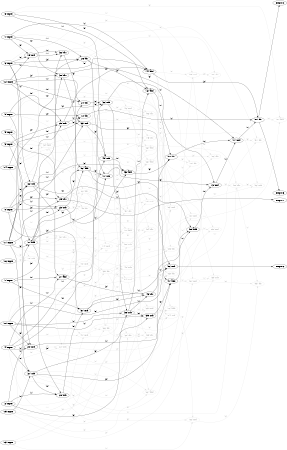 digraph NeuralNetwork {
rankdir=LR;
size="4,3";
center = true;
node0 [label="(0) Input", color=black, labelfontcolor=black, fontcolor=black];
node1 [label="(1) Input", color=black, labelfontcolor=black, fontcolor=black];
node2 [label="(2) Input", color=black, labelfontcolor=black, fontcolor=black];
node3 [label="(3) Input", color=black, labelfontcolor=black, fontcolor=black];
node4 [label="(4) Input", color=black, labelfontcolor=black, fontcolor=black];
node5 [label="(5) Input", color=black, labelfontcolor=black, fontcolor=black];
node6 [label="(6) Input", color=black, labelfontcolor=black, fontcolor=black];
node7 [label="(7) Input", color=black, labelfontcolor=black, fontcolor=black];
node8 [label="(8) Input", color=black, labelfontcolor=black, fontcolor=black];
node9 [label="(9) Input", color=black, labelfontcolor=black, fontcolor=black];
node10 [label="(10) Input", color=black, labelfontcolor=black, fontcolor=black];
node11 [label="(11) Input", color=black, labelfontcolor=black, fontcolor=black];
node12 [label="(12) Input", color=black, labelfontcolor=black, fontcolor=black];
node13 [label="(13) Input", color=black, labelfontcolor=black, fontcolor=black];
node14 [label="(14) Input", color=black, labelfontcolor=black, fontcolor=black];
node15 [label="(15) Input", color=black, labelfontcolor=black, fontcolor=black];
node16 [label="(16) Input", color=black, labelfontcolor=black, fontcolor=black];
node17 [label="(17) add", color=black, labelfontcolor=black, fontcolor=black];
node11 -> node17 [label=" (0)", labelfontcolor=black, fontcolor=black, bold=true, color=black];
node2 -> node17 [label=" (1)", labelfontcolor=black, fontcolor=black, bold=true, color=black];
node6 -> node17 [label=" (2)", labelfontcolor=black, fontcolor=black, bold=true, color=black];
node18 [label="(18) sub", color=lightgrey, labelfontcolor=lightgrey, fontcolor=lightgrey];
node16 -> node18 [label=" (0)", labelfontcolor=lightgrey, fontcolor=lightgrey, bold=true, color=lightgrey];
node0 -> node18 [label=" (1)", labelfontcolor=lightgrey, fontcolor=lightgrey, bold=true, color=lightgrey];
node11 -> node18 [label=" (2)", labelfontcolor=lightgrey, fontcolor=lightgrey, bold=true, color=lightgrey];
node19 [label="(19) mul", color=black, labelfontcolor=black, fontcolor=black];
node6 -> node19 [label=" (0)", labelfontcolor=black, fontcolor=black, bold=true, color=black];
node12 -> node19 [label=" (1)", labelfontcolor=black, fontcolor=black, bold=true, color=black];
node1 -> node19 [label=" (2)", labelfontcolor=black, fontcolor=black, bold=true, color=black];
node20 [label="(20) mul", color=black, labelfontcolor=black, fontcolor=black];
node9 -> node20 [label=" (0)", labelfontcolor=black, fontcolor=black, bold=true, color=black];
node4 -> node20 [label=" (1)", labelfontcolor=black, fontcolor=black, bold=true, color=black];
node10 -> node20 [label=" (2)", labelfontcolor=black, fontcolor=black, bold=true, color=black];
node21 [label="(21) sub", color=black, labelfontcolor=black, fontcolor=black];
node4 -> node21 [label=" (0)", labelfontcolor=black, fontcolor=black, bold=true, color=black];
node15 -> node21 [label=" (1)", labelfontcolor=black, fontcolor=black, bold=true, color=black];
node11 -> node21 [label=" (2)", labelfontcolor=black, fontcolor=black, bold=true, color=black];
node22 [label="(22) sub", color=black, labelfontcolor=black, fontcolor=black];
node0 -> node22 [label=" (0)", labelfontcolor=black, fontcolor=black, bold=true, color=black];
node6 -> node22 [label=" (1)", labelfontcolor=black, fontcolor=black, bold=true, color=black];
node11 -> node22 [label=" (2)", labelfontcolor=black, fontcolor=black, bold=true, color=black];
node23 [label="(23) sub", color=black, labelfontcolor=black, fontcolor=black];
node17 -> node23 [label=" (0)", labelfontcolor=black, fontcolor=black, bold=true, color=black];
node3 -> node23 [label=" (1)", labelfontcolor=black, fontcolor=black, bold=true, color=black];
node0 -> node23 [label=" (2)", labelfontcolor=black, fontcolor=black, bold=true, color=black];
node24 [label="(24) div", color=black, labelfontcolor=black, fontcolor=black];
node12 -> node24 [label=" (0)", labelfontcolor=black, fontcolor=black, bold=true, color=black];
node12 -> node24 [label=" (1)", labelfontcolor=black, fontcolor=black, bold=true, color=black];
node23 -> node24 [label=" (2)", labelfontcolor=black, fontcolor=black, bold=true, color=black];
node25 [label="(25) div", color=black, labelfontcolor=black, fontcolor=black];
node5 -> node25 [label=" (0)", labelfontcolor=black, fontcolor=black, bold=true, color=black];
node11 -> node25 [label=" (1)", labelfontcolor=black, fontcolor=black, bold=true, color=black];
node0 -> node25 [label=" (2)", labelfontcolor=black, fontcolor=black, bold=true, color=black];
node26 [label="(26) div", color=black, labelfontcolor=black, fontcolor=black];
node11 -> node26 [label=" (0)", labelfontcolor=black, fontcolor=black, bold=true, color=black];
node1 -> node26 [label=" (1)", labelfontcolor=black, fontcolor=black, bold=true, color=black];
node6 -> node26 [label=" (2)", labelfontcolor=black, fontcolor=black, bold=true, color=black];
node27 [label="(27) add", color=black, labelfontcolor=black, fontcolor=black];
node7 -> node27 [label=" (0)", labelfontcolor=black, fontcolor=black, bold=true, color=black];
node4 -> node27 [label=" (1)", labelfontcolor=black, fontcolor=black, bold=true, color=black];
node22 -> node27 [label=" (2)", labelfontcolor=black, fontcolor=black, bold=true, color=black];
node28 [label="(28) sub", color=black, labelfontcolor=black, fontcolor=black];
node21 -> node28 [label=" (0)", labelfontcolor=black, fontcolor=black, bold=true, color=black];
node2 -> node28 [label=" (1)", labelfontcolor=black, fontcolor=black, bold=true, color=black];
node17 -> node28 [label=" (2)", labelfontcolor=black, fontcolor=black, bold=true, color=black];
node29 [label="(29) sub", color=black, labelfontcolor=black, fontcolor=black];
node12 -> node29 [label=" (0)", labelfontcolor=black, fontcolor=black, bold=true, color=black];
node22 -> node29 [label=" (1)", labelfontcolor=black, fontcolor=black, bold=true, color=black];
node3 -> node29 [label=" (2)", labelfontcolor=black, fontcolor=black, bold=true, color=black];
node30 [label="(30) div", color=black, labelfontcolor=black, fontcolor=black];
node1 -> node30 [label=" (0)", labelfontcolor=black, fontcolor=black, bold=true, color=black];
node17 -> node30 [label=" (1)", labelfontcolor=black, fontcolor=black, bold=true, color=black];
node12 -> node30 [label=" (2)", labelfontcolor=black, fontcolor=black, bold=true, color=black];
node31 [label="(31) mul", color=black, labelfontcolor=black, fontcolor=black];
node28 -> node31 [label=" (0)", labelfontcolor=black, fontcolor=black, bold=true, color=black];
node7 -> node31 [label=" (1)", labelfontcolor=black, fontcolor=black, bold=true, color=black];
node0 -> node31 [label=" (2)", labelfontcolor=black, fontcolor=black, bold=true, color=black];
node32 [label="(32) div", color=black, labelfontcolor=black, fontcolor=black];
node19 -> node32 [label=" (0)", labelfontcolor=black, fontcolor=black, bold=true, color=black];
node19 -> node32 [label=" (1)", labelfontcolor=black, fontcolor=black, bold=true, color=black];
node7 -> node32 [label=" (2)", labelfontcolor=black, fontcolor=black, bold=true, color=black];
node33 [label="(33) sub", color=black, labelfontcolor=black, fontcolor=black];
node29 -> node33 [label=" (0)", labelfontcolor=black, fontcolor=black, bold=true, color=black];
node11 -> node33 [label=" (1)", labelfontcolor=black, fontcolor=black, bold=true, color=black];
node32 -> node33 [label=" (2)", labelfontcolor=black, fontcolor=black, bold=true, color=black];
node34 [label="(34) add", color=lightgrey, labelfontcolor=lightgrey, fontcolor=lightgrey];
node5 -> node34 [label=" (0)", labelfontcolor=lightgrey, fontcolor=lightgrey, bold=true, color=lightgrey];
node3 -> node34 [label=" (1)", labelfontcolor=lightgrey, fontcolor=lightgrey, bold=true, color=lightgrey];
node14 -> node34 [label=" (2)", labelfontcolor=lightgrey, fontcolor=lightgrey, bold=true, color=lightgrey];
node35 [label="(35) div", color=lightgrey, labelfontcolor=lightgrey, fontcolor=lightgrey];
node17 -> node35 [label=" (0)", labelfontcolor=lightgrey, fontcolor=lightgrey, bold=true, color=lightgrey];
node17 -> node35 [label=" (1)", labelfontcolor=lightgrey, fontcolor=lightgrey, bold=true, color=lightgrey];
node31 -> node35 [label=" (2)", labelfontcolor=lightgrey, fontcolor=lightgrey, bold=true, color=lightgrey];
node36 [label="(36) sub", color=black, labelfontcolor=black, fontcolor=black];
node24 -> node36 [label=" (0)", labelfontcolor=black, fontcolor=black, bold=true, color=black];
node4 -> node36 [label=" (1)", labelfontcolor=black, fontcolor=black, bold=true, color=black];
node9 -> node36 [label=" (2)", labelfontcolor=black, fontcolor=black, bold=true, color=black];
node37 [label="(37) div", color=lightgrey, labelfontcolor=lightgrey, fontcolor=lightgrey];
node17 -> node37 [label=" (0)", labelfontcolor=lightgrey, fontcolor=lightgrey, bold=true, color=lightgrey];
node14 -> node37 [label=" (1)", labelfontcolor=lightgrey, fontcolor=lightgrey, bold=true, color=lightgrey];
node17 -> node37 [label=" (2)", labelfontcolor=lightgrey, fontcolor=lightgrey, bold=true, color=lightgrey];
node38 [label="(38) sub", color=black, labelfontcolor=black, fontcolor=black];
node2 -> node38 [label=" (0)", labelfontcolor=black, fontcolor=black, bold=true, color=black];
node10 -> node38 [label=" (1)", labelfontcolor=black, fontcolor=black, bold=true, color=black];
node36 -> node38 [label=" (2)", labelfontcolor=black, fontcolor=black, bold=true, color=black];
node39 [label="(39) sub", color=black, labelfontcolor=black, fontcolor=black];
node38 -> node39 [label=" (0)", labelfontcolor=black, fontcolor=black, bold=true, color=black];
node10 -> node39 [label=" (1)", labelfontcolor=black, fontcolor=black, bold=true, color=black];
node21 -> node39 [label=" (2)", labelfontcolor=black, fontcolor=black, bold=true, color=black];
node40 [label="(40) mul", color=lightgrey, labelfontcolor=lightgrey, fontcolor=lightgrey];
node11 -> node40 [label=" (0)", labelfontcolor=lightgrey, fontcolor=lightgrey, bold=true, color=lightgrey];
node27 -> node40 [label=" (1)", labelfontcolor=lightgrey, fontcolor=lightgrey, bold=true, color=lightgrey];
node18 -> node40 [label=" (2)", labelfontcolor=lightgrey, fontcolor=lightgrey, bold=true, color=lightgrey];
node41 [label="(41) mul", color=lightgrey, labelfontcolor=lightgrey, fontcolor=lightgrey];
node10 -> node41 [label=" (0)", labelfontcolor=lightgrey, fontcolor=lightgrey, bold=true, color=lightgrey];
node15 -> node41 [label=" (1)", labelfontcolor=lightgrey, fontcolor=lightgrey, bold=true, color=lightgrey];
node37 -> node41 [label=" (2)", labelfontcolor=lightgrey, fontcolor=lightgrey, bold=true, color=lightgrey];
node42 [label="(42) add", color=black, labelfontcolor=black, fontcolor=black];
node8 -> node42 [label=" (0)", labelfontcolor=black, fontcolor=black, bold=true, color=black];
node38 -> node42 [label=" (1)", labelfontcolor=black, fontcolor=black, bold=true, color=black];
node26 -> node42 [label=" (2)", labelfontcolor=black, fontcolor=black, bold=true, color=black];
node43 [label="(43) div", color=black, labelfontcolor=black, fontcolor=black];
node31 -> node43 [label=" (0)", labelfontcolor=black, fontcolor=black, bold=true, color=black];
node38 -> node43 [label=" (1)", labelfontcolor=black, fontcolor=black, bold=true, color=black];
node27 -> node43 [label=" (2)", labelfontcolor=black, fontcolor=black, bold=true, color=black];
node44 [label="(44) add", color=black, labelfontcolor=black, fontcolor=black];
node6 -> node44 [label=" (0)", labelfontcolor=black, fontcolor=black, bold=true, color=black];
node1 -> node44 [label=" (1)", labelfontcolor=black, fontcolor=black, bold=true, color=black];
node29 -> node44 [label=" (2)", labelfontcolor=black, fontcolor=black, bold=true, color=black];
node45 [label="(45) sub", color=black, labelfontcolor=black, fontcolor=black];
node4 -> node45 [label=" (0)", labelfontcolor=black, fontcolor=black, bold=true, color=black];
node8 -> node45 [label=" (1)", labelfontcolor=black, fontcolor=black, bold=true, color=black];
node33 -> node45 [label=" (2)", labelfontcolor=black, fontcolor=black, bold=true, color=black];
node46 [label="(46) mul", color=lightgrey, labelfontcolor=lightgrey, fontcolor=lightgrey];
node36 -> node46 [label=" (0)", labelfontcolor=lightgrey, fontcolor=lightgrey, bold=true, color=lightgrey];
node32 -> node46 [label=" (1)", labelfontcolor=lightgrey, fontcolor=lightgrey, bold=true, color=lightgrey];
node33 -> node46 [label=" (2)", labelfontcolor=lightgrey, fontcolor=lightgrey, bold=true, color=lightgrey];
node47 [label="(47) add", color=black, labelfontcolor=black, fontcolor=black];
node39 -> node47 [label=" (0)", labelfontcolor=black, fontcolor=black, bold=true, color=black];
node25 -> node47 [label=" (1)", labelfontcolor=black, fontcolor=black, bold=true, color=black];
node21 -> node47 [label=" (2)", labelfontcolor=black, fontcolor=black, bold=true, color=black];
node48 [label="(48) sub", color=lightgrey, labelfontcolor=lightgrey, fontcolor=lightgrey];
node2 -> node48 [label=" (0)", labelfontcolor=lightgrey, fontcolor=lightgrey, bold=true, color=lightgrey];
node23 -> node48 [label=" (1)", labelfontcolor=lightgrey, fontcolor=lightgrey, bold=true, color=lightgrey];
node35 -> node48 [label=" (2)", labelfontcolor=lightgrey, fontcolor=lightgrey, bold=true, color=lightgrey];
node49 [label="(49) div", color=lightgrey, labelfontcolor=lightgrey, fontcolor=lightgrey];
node34 -> node49 [label=" (0)", labelfontcolor=lightgrey, fontcolor=lightgrey, bold=true, color=lightgrey];
node25 -> node49 [label=" (1)", labelfontcolor=lightgrey, fontcolor=lightgrey, bold=true, color=lightgrey];
node23 -> node49 [label=" (2)", labelfontcolor=lightgrey, fontcolor=lightgrey, bold=true, color=lightgrey];
node50 [label="(50) sub", color=lightgrey, labelfontcolor=lightgrey, fontcolor=lightgrey];
node36 -> node50 [label=" (0)", labelfontcolor=lightgrey, fontcolor=lightgrey, bold=true, color=lightgrey];
node13 -> node50 [label=" (1)", labelfontcolor=lightgrey, fontcolor=lightgrey, bold=true, color=lightgrey];
node37 -> node50 [label=" (2)", labelfontcolor=lightgrey, fontcolor=lightgrey, bold=true, color=lightgrey];
node51 [label="(51) mul", color=lightgrey, labelfontcolor=lightgrey, fontcolor=lightgrey];
node30 -> node51 [label=" (0)", labelfontcolor=lightgrey, fontcolor=lightgrey, bold=true, color=lightgrey];
node47 -> node51 [label=" (1)", labelfontcolor=lightgrey, fontcolor=lightgrey, bold=true, color=lightgrey];
node15 -> node51 [label=" (2)", labelfontcolor=lightgrey, fontcolor=lightgrey, bold=true, color=lightgrey];
node52 [label="(52) add", color=black, labelfontcolor=black, fontcolor=black];
node22 -> node52 [label=" (0)", labelfontcolor=black, fontcolor=black, bold=true, color=black];
node30 -> node52 [label=" (1)", labelfontcolor=black, fontcolor=black, bold=true, color=black];
node17 -> node52 [label=" (2)", labelfontcolor=black, fontcolor=black, bold=true, color=black];
node53 [label="(53) add", color=black, labelfontcolor=black, fontcolor=black];
node45 -> node53 [label=" (0)", labelfontcolor=black, fontcolor=black, bold=true, color=black];
node23 -> node53 [label=" (1)", labelfontcolor=black, fontcolor=black, bold=true, color=black];
node22 -> node53 [label=" (2)", labelfontcolor=black, fontcolor=black, bold=true, color=black];
node54 [label="(54) mul", color=lightgrey, labelfontcolor=lightgrey, fontcolor=lightgrey];
node35 -> node54 [label=" (0)", labelfontcolor=lightgrey, fontcolor=lightgrey, bold=true, color=lightgrey];
node7 -> node54 [label=" (1)", labelfontcolor=lightgrey, fontcolor=lightgrey, bold=true, color=lightgrey];
node45 -> node54 [label=" (2)", labelfontcolor=lightgrey, fontcolor=lightgrey, bold=true, color=lightgrey];
node55 [label="(55) mul", color=lightgrey, labelfontcolor=lightgrey, fontcolor=lightgrey];
node44 -> node55 [label=" (0)", labelfontcolor=lightgrey, fontcolor=lightgrey, bold=true, color=lightgrey];
node47 -> node55 [label=" (1)", labelfontcolor=lightgrey, fontcolor=lightgrey, bold=true, color=lightgrey];
node6 -> node55 [label=" (2)", labelfontcolor=lightgrey, fontcolor=lightgrey, bold=true, color=lightgrey];
node56 [label="(56) mul", color=black, labelfontcolor=black, fontcolor=black];
node10 -> node56 [label=" (0)", labelfontcolor=black, fontcolor=black, bold=true, color=black];
node43 -> node56 [label=" (1)", labelfontcolor=black, fontcolor=black, bold=true, color=black];
node33 -> node56 [label=" (2)", labelfontcolor=black, fontcolor=black, bold=true, color=black];
node57 [label="(57) div", color=lightgrey, labelfontcolor=lightgrey, fontcolor=lightgrey];
node18 -> node57 [label=" (0)", labelfontcolor=lightgrey, fontcolor=lightgrey, bold=true, color=lightgrey];
node29 -> node57 [label=" (1)", labelfontcolor=lightgrey, fontcolor=lightgrey, bold=true, color=lightgrey];
node45 -> node57 [label=" (2)", labelfontcolor=lightgrey, fontcolor=lightgrey, bold=true, color=lightgrey];
node58 [label="(58) div", color=black, labelfontcolor=black, fontcolor=black];
node42 -> node58 [label=" (0)", labelfontcolor=black, fontcolor=black, bold=true, color=black];
node20 -> node58 [label=" (1)", labelfontcolor=black, fontcolor=black, bold=true, color=black];
node53 -> node58 [label=" (2)", labelfontcolor=black, fontcolor=black, bold=true, color=black];
node59 [label="(59) add", color=black, labelfontcolor=black, fontcolor=black];
node47 -> node59 [label=" (0)", labelfontcolor=black, fontcolor=black, bold=true, color=black];
node31 -> node59 [label=" (1)", labelfontcolor=black, fontcolor=black, bold=true, color=black];
node52 -> node59 [label=" (2)", labelfontcolor=black, fontcolor=black, bold=true, color=black];
node60 [label="(60) add", color=lightgrey, labelfontcolor=lightgrey, fontcolor=lightgrey];
node46 -> node60 [label=" (0)", labelfontcolor=lightgrey, fontcolor=lightgrey, bold=true, color=lightgrey];
node14 -> node60 [label=" (1)", labelfontcolor=lightgrey, fontcolor=lightgrey, bold=true, color=lightgrey];
node41 -> node60 [label=" (2)", labelfontcolor=lightgrey, fontcolor=lightgrey, bold=true, color=lightgrey];
node61 [label="(61) div", color=lightgrey, labelfontcolor=lightgrey, fontcolor=lightgrey];
node25 -> node61 [label=" (0)", labelfontcolor=lightgrey, fontcolor=lightgrey, bold=true, color=lightgrey];
node9 -> node61 [label=" (1)", labelfontcolor=lightgrey, fontcolor=lightgrey, bold=true, color=lightgrey];
node27 -> node61 [label=" (2)", labelfontcolor=lightgrey, fontcolor=lightgrey, bold=true, color=lightgrey];
node62 [label="(62) add", color=lightgrey, labelfontcolor=lightgrey, fontcolor=lightgrey];
node14 -> node62 [label=" (0)", labelfontcolor=lightgrey, fontcolor=lightgrey, bold=true, color=lightgrey];
node53 -> node62 [label=" (1)", labelfontcolor=lightgrey, fontcolor=lightgrey, bold=true, color=lightgrey];
node1 -> node62 [label=" (2)", labelfontcolor=lightgrey, fontcolor=lightgrey, bold=true, color=lightgrey];
node63 [label="(63) div", color=lightgrey, labelfontcolor=lightgrey, fontcolor=lightgrey];
node21 -> node63 [label=" (0)", labelfontcolor=lightgrey, fontcolor=lightgrey, bold=true, color=lightgrey];
node43 -> node63 [label=" (1)", labelfontcolor=lightgrey, fontcolor=lightgrey, bold=true, color=lightgrey];
node44 -> node63 [label=" (2)", labelfontcolor=lightgrey, fontcolor=lightgrey, bold=true, color=lightgrey];
node64 [label="(64) sub", color=lightgrey, labelfontcolor=lightgrey, fontcolor=lightgrey];
node15 -> node64 [label=" (0)", labelfontcolor=lightgrey, fontcolor=lightgrey, bold=true, color=lightgrey];
node19 -> node64 [label=" (1)", labelfontcolor=lightgrey, fontcolor=lightgrey, bold=true, color=lightgrey];
node20 -> node64 [label=" (2)", labelfontcolor=lightgrey, fontcolor=lightgrey, bold=true, color=lightgrey];
node65 [label="(65) mul", color=lightgrey, labelfontcolor=lightgrey, fontcolor=lightgrey];
node33 -> node65 [label=" (0)", labelfontcolor=lightgrey, fontcolor=lightgrey, bold=true, color=lightgrey];
node38 -> node65 [label=" (1)", labelfontcolor=lightgrey, fontcolor=lightgrey, bold=true, color=lightgrey];
node15 -> node65 [label=" (2)", labelfontcolor=lightgrey, fontcolor=lightgrey, bold=true, color=lightgrey];
node66 [label="(66) div", color=lightgrey, labelfontcolor=lightgrey, fontcolor=lightgrey];
node13 -> node66 [label=" (0)", labelfontcolor=lightgrey, fontcolor=lightgrey, bold=true, color=lightgrey];
node41 -> node66 [label=" (1)", labelfontcolor=lightgrey, fontcolor=lightgrey, bold=true, color=lightgrey];
node26 -> node66 [label=" (2)", labelfontcolor=lightgrey, fontcolor=lightgrey, bold=true, color=lightgrey];
node67 [label="(67) add", color=lightgrey, labelfontcolor=lightgrey, fontcolor=lightgrey];
node54 -> node67 [label=" (0)", labelfontcolor=lightgrey, fontcolor=lightgrey, bold=true, color=lightgrey];
node20 -> node67 [label=" (1)", labelfontcolor=lightgrey, fontcolor=lightgrey, bold=true, color=lightgrey];
node2 -> node67 [label=" (2)", labelfontcolor=lightgrey, fontcolor=lightgrey, bold=true, color=lightgrey];
node68 [label="(68) div", color=lightgrey, labelfontcolor=lightgrey, fontcolor=lightgrey];
node35 -> node68 [label=" (0)", labelfontcolor=lightgrey, fontcolor=lightgrey, bold=true, color=lightgrey];
node66 -> node68 [label=" (1)", labelfontcolor=lightgrey, fontcolor=lightgrey, bold=true, color=lightgrey];
node4 -> node68 [label=" (2)", labelfontcolor=lightgrey, fontcolor=lightgrey, bold=true, color=lightgrey];
node69 [label="(69) sub", color=lightgrey, labelfontcolor=lightgrey, fontcolor=lightgrey];
node33 -> node69 [label=" (0)", labelfontcolor=lightgrey, fontcolor=lightgrey, bold=true, color=lightgrey];
node51 -> node69 [label=" (1)", labelfontcolor=lightgrey, fontcolor=lightgrey, bold=true, color=lightgrey];
node67 -> node69 [label=" (2)", labelfontcolor=lightgrey, fontcolor=lightgrey, bold=true, color=lightgrey];
node70 [label="(70) add", color=lightgrey, labelfontcolor=lightgrey, fontcolor=lightgrey];
node3 -> node70 [label=" (0)", labelfontcolor=lightgrey, fontcolor=lightgrey, bold=true, color=lightgrey];
node66 -> node70 [label=" (1)", labelfontcolor=lightgrey, fontcolor=lightgrey, bold=true, color=lightgrey];
node0 -> node70 [label=" (2)", labelfontcolor=lightgrey, fontcolor=lightgrey, bold=true, color=lightgrey];
node71 [label="(71) sub", color=black, labelfontcolor=black, fontcolor=black];
node26 -> node71 [label=" (0)", labelfontcolor=black, fontcolor=black, bold=true, color=black];
node17 -> node71 [label=" (1)", labelfontcolor=black, fontcolor=black, bold=true, color=black];
node52 -> node71 [label=" (2)", labelfontcolor=black, fontcolor=black, bold=true, color=black];
node72 [label="(72) div", color=black, labelfontcolor=black, fontcolor=black];
node14 -> node72 [label=" (0)", labelfontcolor=black, fontcolor=black, bold=true, color=black];
node29 -> node72 [label=" (1)", labelfontcolor=black, fontcolor=black, bold=true, color=black];
node9 -> node72 [label=" (2)", labelfontcolor=black, fontcolor=black, bold=true, color=black];
node73 [label="(73) mul", color=black, labelfontcolor=black, fontcolor=black];
node59 -> node73 [label=" (0)", labelfontcolor=black, fontcolor=black, bold=true, color=black];
node36 -> node73 [label=" (1)", labelfontcolor=black, fontcolor=black, bold=true, color=black];
node71 -> node73 [label=" (2)", labelfontcolor=black, fontcolor=black, bold=true, color=black];
node74 [label="(74) mul", color=lightgrey, labelfontcolor=lightgrey, fontcolor=lightgrey];
node64 -> node74 [label=" (0)", labelfontcolor=lightgrey, fontcolor=lightgrey, bold=true, color=lightgrey];
node40 -> node74 [label=" (1)", labelfontcolor=lightgrey, fontcolor=lightgrey, bold=true, color=lightgrey];
node34 -> node74 [label=" (2)", labelfontcolor=lightgrey, fontcolor=lightgrey, bold=true, color=lightgrey];
node75 [label="(75) div", color=lightgrey, labelfontcolor=lightgrey, fontcolor=lightgrey];
node45 -> node75 [label=" (0)", labelfontcolor=lightgrey, fontcolor=lightgrey, bold=true, color=lightgrey];
node34 -> node75 [label=" (1)", labelfontcolor=lightgrey, fontcolor=lightgrey, bold=true, color=lightgrey];
node46 -> node75 [label=" (2)", labelfontcolor=lightgrey, fontcolor=lightgrey, bold=true, color=lightgrey];
node76 [label="(76) add", color=lightgrey, labelfontcolor=lightgrey, fontcolor=lightgrey];
node49 -> node76 [label=" (0)", labelfontcolor=lightgrey, fontcolor=lightgrey, bold=true, color=lightgrey];
node39 -> node76 [label=" (1)", labelfontcolor=lightgrey, fontcolor=lightgrey, bold=true, color=lightgrey];
node64 -> node76 [label=" (2)", labelfontcolor=lightgrey, fontcolor=lightgrey, bold=true, color=lightgrey];
node77 [label="(77) mul", color=black, labelfontcolor=black, fontcolor=black];
node58 -> node77 [label=" (0)", labelfontcolor=black, fontcolor=black, bold=true, color=black];
node73 -> node77 [label=" (1)", labelfontcolor=black, fontcolor=black, bold=true, color=black];
node30 -> node77 [label=" (2)", labelfontcolor=black, fontcolor=black, bold=true, color=black];
node78 [label="(78) div", color=lightgrey, labelfontcolor=lightgrey, fontcolor=lightgrey];
node58 -> node78 [label=" (0)", labelfontcolor=lightgrey, fontcolor=lightgrey, bold=true, color=lightgrey];
node8 -> node78 [label=" (1)", labelfontcolor=lightgrey, fontcolor=lightgrey, bold=true, color=lightgrey];
node50 -> node78 [label=" (2)", labelfontcolor=lightgrey, fontcolor=lightgrey, bold=true, color=lightgrey];
node79 [label="(79) mul", color=lightgrey, labelfontcolor=lightgrey, fontcolor=lightgrey];
node74 -> node79 [label=" (0)", labelfontcolor=lightgrey, fontcolor=lightgrey, bold=true, color=lightgrey];
node61 -> node79 [label=" (1)", labelfontcolor=lightgrey, fontcolor=lightgrey, bold=true, color=lightgrey];
node46 -> node79 [label=" (2)", labelfontcolor=lightgrey, fontcolor=lightgrey, bold=true, color=lightgrey];
node80 [label="(80) div", color=black, labelfontcolor=black, fontcolor=black];
node77 -> node80 [label=" (0)", labelfontcolor=black, fontcolor=black, bold=true, color=black];
node72 -> node80 [label=" (1)", labelfontcolor=black, fontcolor=black, bold=true, color=black];
node44 -> node80 [label=" (2)", labelfontcolor=black, fontcolor=black, bold=true, color=black];
node81 [label="(81) mul", color=lightgrey, labelfontcolor=lightgrey, fontcolor=lightgrey];
node5 -> node81 [label=" (0)", labelfontcolor=lightgrey, fontcolor=lightgrey, bold=true, color=lightgrey];
node56 -> node81 [label=" (1)", labelfontcolor=lightgrey, fontcolor=lightgrey, bold=true, color=lightgrey];
node35 -> node81 [label=" (2)", labelfontcolor=lightgrey, fontcolor=lightgrey, bold=true, color=lightgrey];
node82 [label="(82) mul", color=lightgrey, labelfontcolor=lightgrey, fontcolor=lightgrey];
node76 -> node82 [label=" (0)", labelfontcolor=lightgrey, fontcolor=lightgrey, bold=true, color=lightgrey];
node13 -> node82 [label=" (1)", labelfontcolor=lightgrey, fontcolor=lightgrey, bold=true, color=lightgrey];
node28 -> node82 [label=" (2)", labelfontcolor=lightgrey, fontcolor=lightgrey, bold=true, color=lightgrey];
node83 [label="(83) mul", color=lightgrey, labelfontcolor=lightgrey, fontcolor=lightgrey];
node44 -> node83 [label=" (0)", labelfontcolor=lightgrey, fontcolor=lightgrey, bold=true, color=lightgrey];
node17 -> node83 [label=" (1)", labelfontcolor=lightgrey, fontcolor=lightgrey, bold=true, color=lightgrey];
node39 -> node83 [label=" (2)", labelfontcolor=lightgrey, fontcolor=lightgrey, bold=true, color=lightgrey];
node84 [label="(84) sub", color=lightgrey, labelfontcolor=lightgrey, fontcolor=lightgrey];
node54 -> node84 [label=" (0)", labelfontcolor=lightgrey, fontcolor=lightgrey, bold=true, color=lightgrey];
node39 -> node84 [label=" (1)", labelfontcolor=lightgrey, fontcolor=lightgrey, bold=true, color=lightgrey];
node20 -> node84 [label=" (2)", labelfontcolor=lightgrey, fontcolor=lightgrey, bold=true, color=lightgrey];
node85 [label="(85) div", color=lightgrey, labelfontcolor=lightgrey, fontcolor=lightgrey];
node42 -> node85 [label=" (0)", labelfontcolor=lightgrey, fontcolor=lightgrey, bold=true, color=lightgrey];
node48 -> node85 [label=" (1)", labelfontcolor=lightgrey, fontcolor=lightgrey, bold=true, color=lightgrey];
node10 -> node85 [label=" (2)", labelfontcolor=lightgrey, fontcolor=lightgrey, bold=true, color=lightgrey];
node86 [label="(86) div", color=lightgrey, labelfontcolor=lightgrey, fontcolor=lightgrey];
node55 -> node86 [label=" (0)", labelfontcolor=lightgrey, fontcolor=lightgrey, bold=true, color=lightgrey];
node61 -> node86 [label=" (1)", labelfontcolor=lightgrey, fontcolor=lightgrey, bold=true, color=lightgrey];
node58 -> node86 [label=" (2)", labelfontcolor=lightgrey, fontcolor=lightgrey, bold=true, color=lightgrey];
node87 [label="(87) add", color=lightgrey, labelfontcolor=lightgrey, fontcolor=lightgrey];
node80 -> node87 [label=" (0)", labelfontcolor=lightgrey, fontcolor=lightgrey, bold=true, color=lightgrey];
node54 -> node87 [label=" (1)", labelfontcolor=lightgrey, fontcolor=lightgrey, bold=true, color=lightgrey];
node8 -> node87 [label=" (2)", labelfontcolor=lightgrey, fontcolor=lightgrey, bold=true, color=lightgrey];
node88 [label="(88) div", color=lightgrey, labelfontcolor=lightgrey, fontcolor=lightgrey];
node21 -> node88 [label=" (0)", labelfontcolor=lightgrey, fontcolor=lightgrey, bold=true, color=lightgrey];
node26 -> node88 [label=" (1)", labelfontcolor=lightgrey, fontcolor=lightgrey, bold=true, color=lightgrey];
node55 -> node88 [label=" (2)", labelfontcolor=lightgrey, fontcolor=lightgrey, bold=true, color=lightgrey];
node89 [label="(89) mul", color=lightgrey, labelfontcolor=lightgrey, fontcolor=lightgrey];
node36 -> node89 [label=" (0)", labelfontcolor=lightgrey, fontcolor=lightgrey, bold=true, color=lightgrey];
node59 -> node89 [label=" (1)", labelfontcolor=lightgrey, fontcolor=lightgrey, bold=true, color=lightgrey];
node41 -> node89 [label=" (2)", labelfontcolor=lightgrey, fontcolor=lightgrey, bold=true, color=lightgrey];
node90 [label="(90) div", color=lightgrey, labelfontcolor=lightgrey, fontcolor=lightgrey];
node60 -> node90 [label=" (0)", labelfontcolor=lightgrey, fontcolor=lightgrey, bold=true, color=lightgrey];
node10 -> node90 [label=" (1)", labelfontcolor=lightgrey, fontcolor=lightgrey, bold=true, color=lightgrey];
node73 -> node90 [label=" (2)", labelfontcolor=lightgrey, fontcolor=lightgrey, bold=true, color=lightgrey];
node91 [label="(91) div", color=lightgrey, labelfontcolor=lightgrey, fontcolor=lightgrey];
node32 -> node91 [label=" (0)", labelfontcolor=lightgrey, fontcolor=lightgrey, bold=true, color=lightgrey];
node47 -> node91 [label=" (1)", labelfontcolor=lightgrey, fontcolor=lightgrey, bold=true, color=lightgrey];
node77 -> node91 [label=" (2)", labelfontcolor=lightgrey, fontcolor=lightgrey, bold=true, color=lightgrey];
node92 [label="(92) sub", color=lightgrey, labelfontcolor=lightgrey, fontcolor=lightgrey];
node83 -> node92 [label=" (0)", labelfontcolor=lightgrey, fontcolor=lightgrey, bold=true, color=lightgrey];
node0 -> node92 [label=" (1)", labelfontcolor=lightgrey, fontcolor=lightgrey, bold=true, color=lightgrey];
node90 -> node92 [label=" (2)", labelfontcolor=lightgrey, fontcolor=lightgrey, bold=true, color=lightgrey];
node93 [label="(93) div", color=lightgrey, labelfontcolor=lightgrey, fontcolor=lightgrey];
node51 -> node93 [label=" (0)", labelfontcolor=lightgrey, fontcolor=lightgrey, bold=true, color=lightgrey];
node90 -> node93 [label=" (1)", labelfontcolor=lightgrey, fontcolor=lightgrey, bold=true, color=lightgrey];
node82 -> node93 [label=" (2)", labelfontcolor=lightgrey, fontcolor=lightgrey, bold=true, color=lightgrey];
node94 [label="(94) div", color=lightgrey, labelfontcolor=lightgrey, fontcolor=lightgrey];
node10 -> node94 [label=" (0)", labelfontcolor=lightgrey, fontcolor=lightgrey, bold=true, color=lightgrey];
node45 -> node94 [label=" (1)", labelfontcolor=lightgrey, fontcolor=lightgrey, bold=true, color=lightgrey];
node50 -> node94 [label=" (2)", labelfontcolor=lightgrey, fontcolor=lightgrey, bold=true, color=lightgrey];
node95 [label="(95) div", color=lightgrey, labelfontcolor=lightgrey, fontcolor=lightgrey];
node57 -> node95 [label=" (0)", labelfontcolor=lightgrey, fontcolor=lightgrey, bold=true, color=lightgrey];
node21 -> node95 [label=" (1)", labelfontcolor=lightgrey, fontcolor=lightgrey, bold=true, color=lightgrey];
node68 -> node95 [label=" (2)", labelfontcolor=lightgrey, fontcolor=lightgrey, bold=true, color=lightgrey];
node96 [label="(96) div", color=lightgrey, labelfontcolor=lightgrey, fontcolor=lightgrey];
node33 -> node96 [label=" (0)", labelfontcolor=lightgrey, fontcolor=lightgrey, bold=true, color=lightgrey];
node46 -> node96 [label=" (1)", labelfontcolor=lightgrey, fontcolor=lightgrey, bold=true, color=lightgrey];
node3 -> node96 [label=" (2)", labelfontcolor=lightgrey, fontcolor=lightgrey, bold=true, color=lightgrey];
node97 [label="Output 0", color=black, labelfontcolor=black, fontcolor=black];
node80 -> node97 [labelfontcolor=black, fontcolor=black, bold=true, color=black];
node98 [label="Output 1", color=black, labelfontcolor=black, fontcolor=black];
node25 -> node98 [labelfontcolor=black, fontcolor=black, bold=true, color=black];
node99 [label="Output 2", color=black, labelfontcolor=black, fontcolor=black];
node56 -> node99 [labelfontcolor=black, fontcolor=black, bold=true, color=black];
node100 [label="Output 3", color=black, labelfontcolor=black, fontcolor=black];
node80 -> node100 [labelfontcolor=black, fontcolor=black, bold=true, color=black];
{ rank = source; "node0"; "node1"; "node2"; "node3"; "node4"; "node5"; "node6"; "node7"; "node8"; "node9"; "node10"; "node11"; "node12"; "node13"; "node14"; "node15"; "node16"; }
{ rank = max;"node97";"node98";"node99";"node100"; }
}